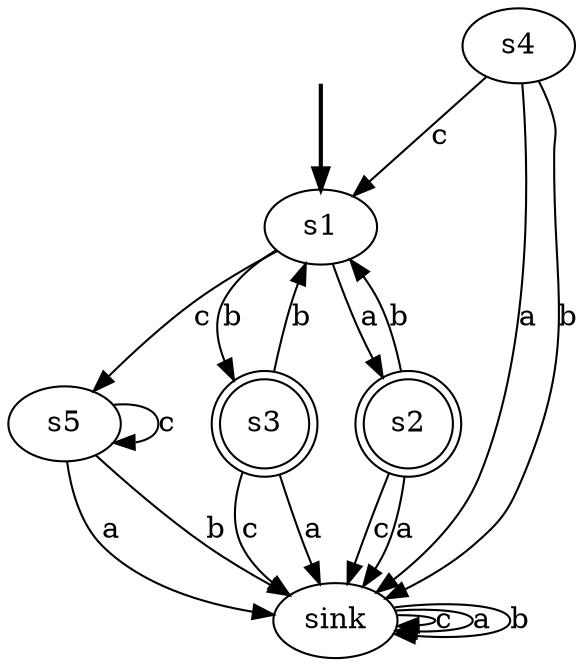 digraph {
	fake [style=invisible]
	s5
	s4
	s1 [root=true]
	sink
	s3 [shape=doublecircle]
	s2 [shape=doublecircle]
	fake -> s1 [style=bold]
	s5 -> s5 [label=c]
	s5 -> sink [label=a]
	s5 -> sink [label=b]
	s4 -> s1 [label=c]
	s4 -> sink [label=a]
	s4 -> sink [label=b]
	s1 -> s2 [label=a]
	s1 -> s3 [label=b]
	s1 -> s5 [label=c]
	sink -> sink [label=c]
	sink -> sink [label=a]
	sink -> sink [label=b]
	s3 -> sink [label=c]
	s3 -> sink [label=a]
	s3 -> s1 [label=b]
	s2 -> sink [label=c]
	s2 -> sink [label=a]
	s2 -> s1 [label=b]
}

